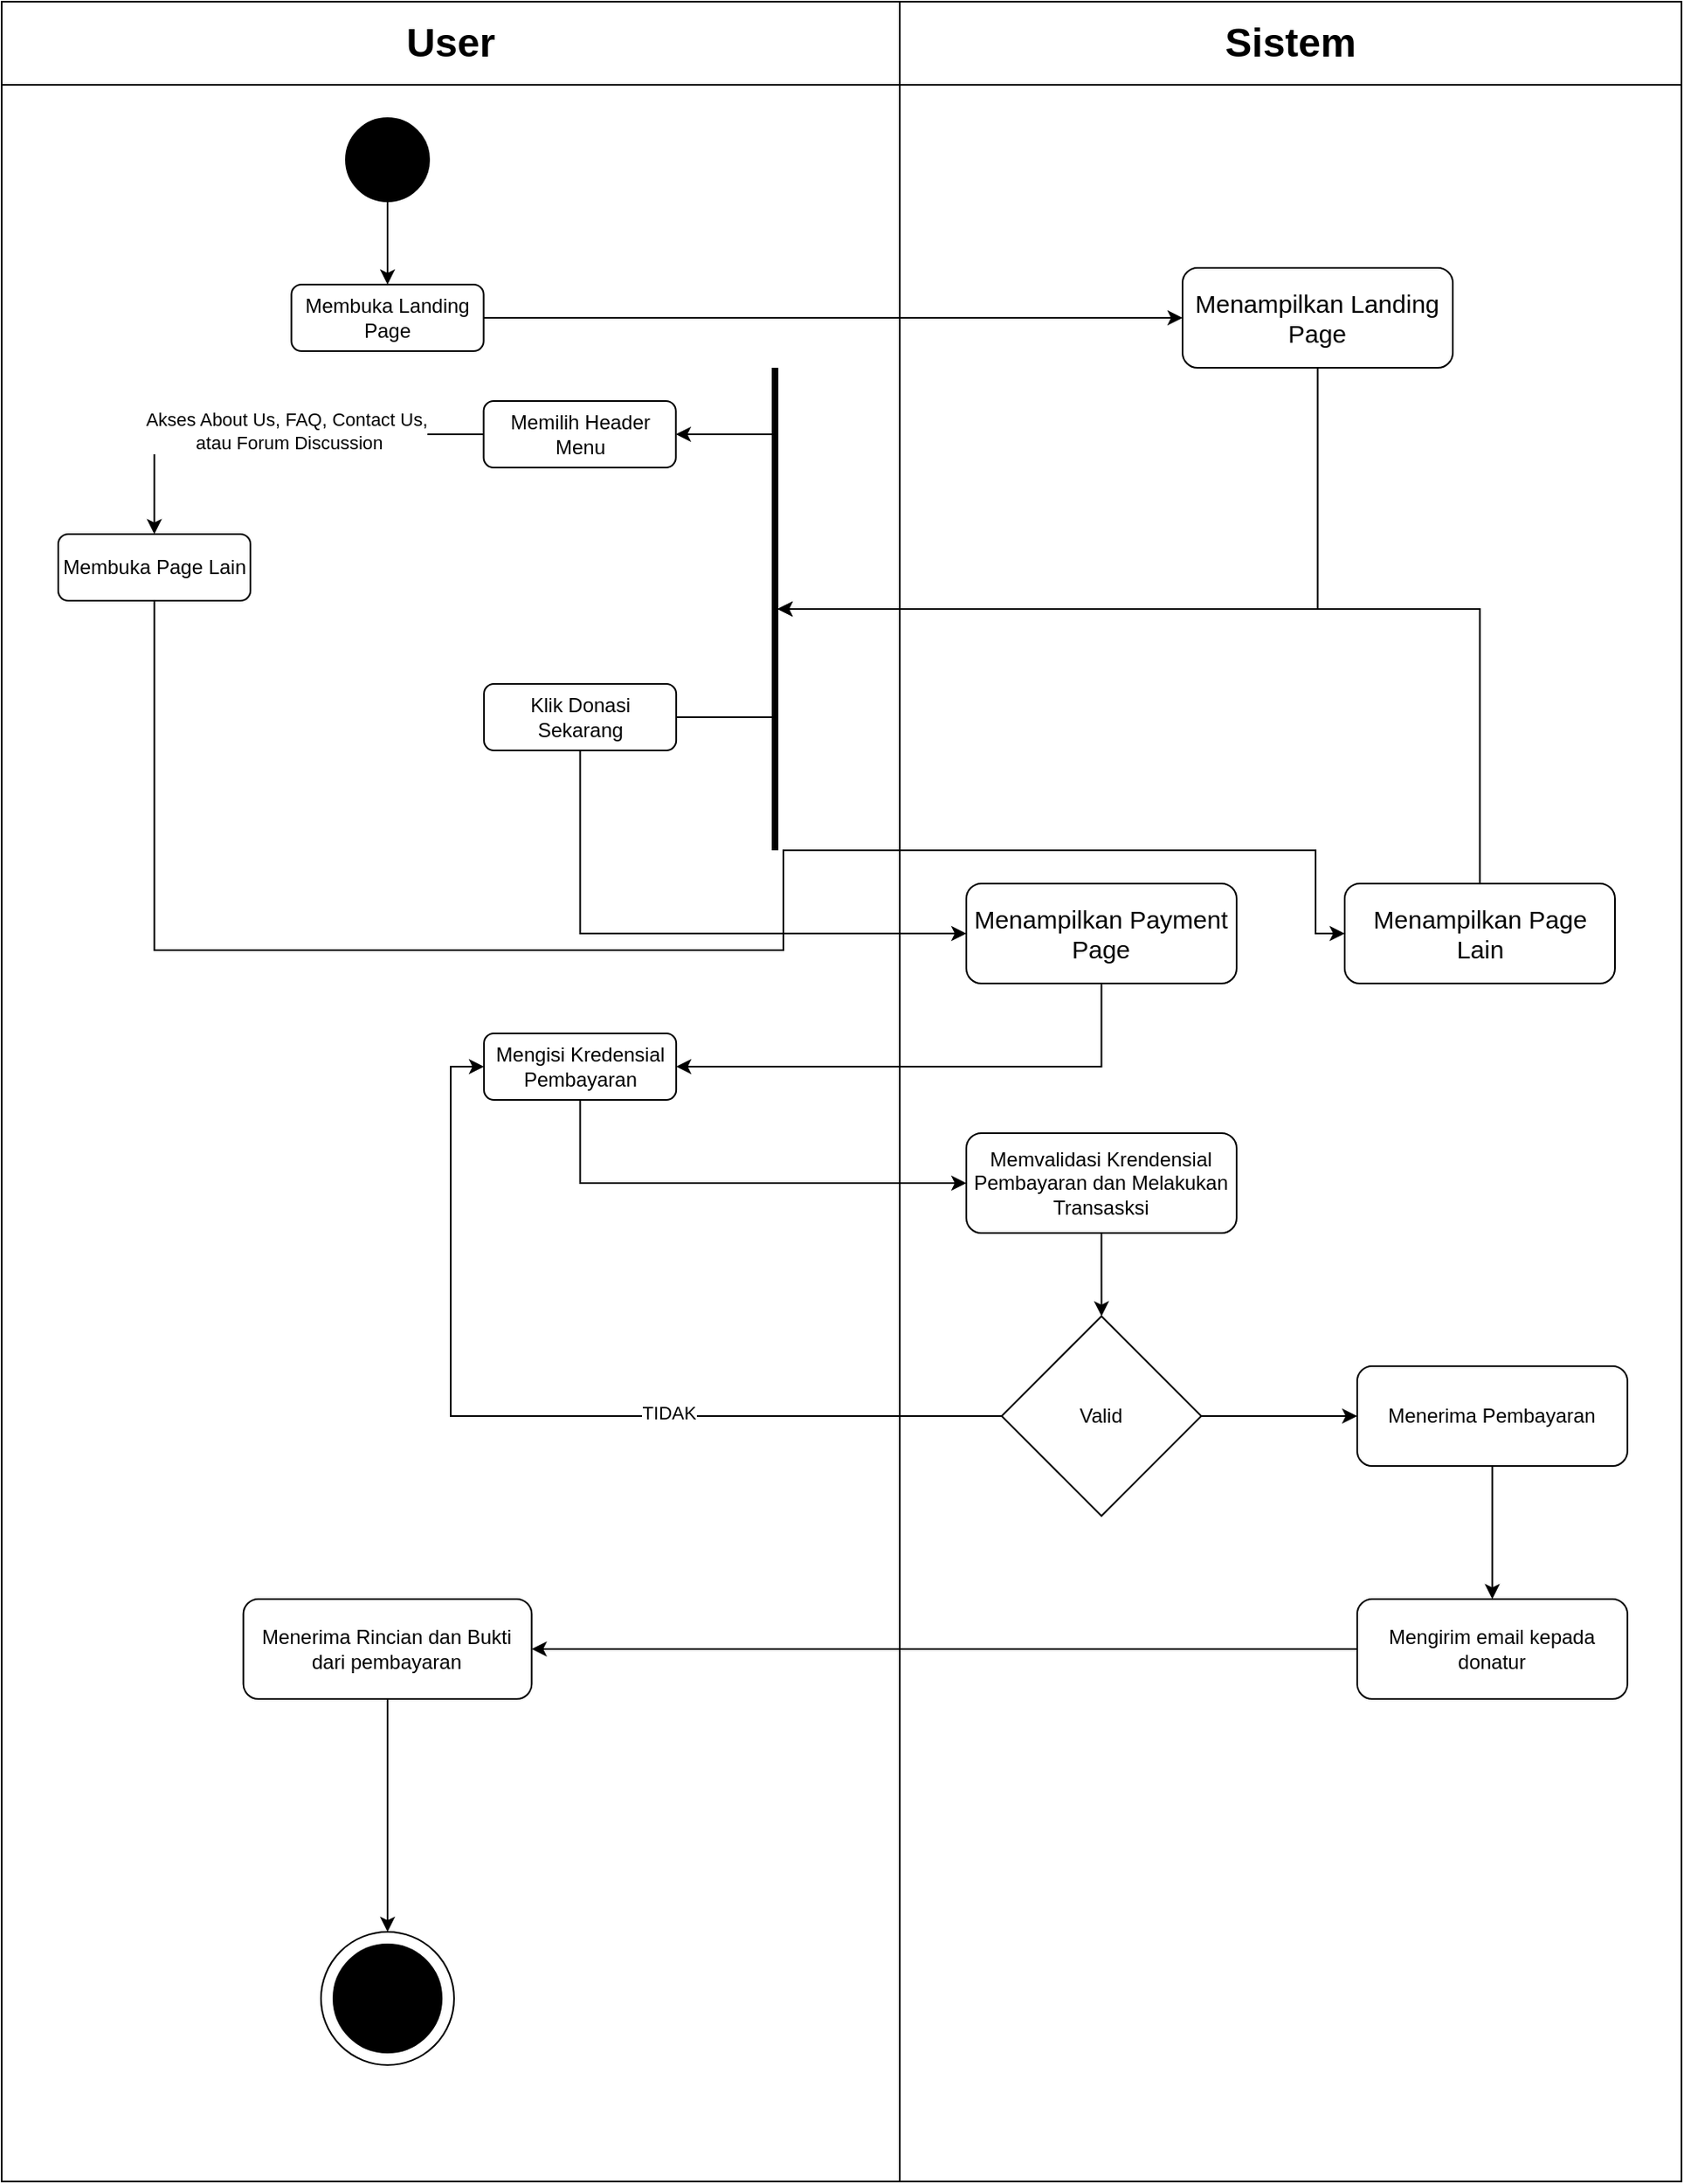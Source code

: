 <mxfile version="25.0.3">
  <diagram id="prtHgNgQTEPvFCAcTncT" name="Page-1">
    <mxGraphModel dx="2048" dy="654" grid="1" gridSize="10" guides="1" tooltips="1" connect="1" arrows="1" fold="1" page="1" pageScale="1" pageWidth="827" pageHeight="1169" math="0" shadow="0">
      <root>
        <mxCell id="0" />
        <mxCell id="1" parent="0" />
        <mxCell id="ZwrQ2WRgiXMl-GxVxWnp-1" value="&lt;font style=&quot;font-size: 24px;&quot;&gt;Sistem&lt;/font&gt;" style="swimlane;whiteSpace=wrap;html=1;startSize=50;" parent="1" vertex="1">
          <mxGeometry x="390" y="20" width="470" height="1310" as="geometry" />
        </mxCell>
        <mxCell id="ZwrQ2WRgiXMl-GxVxWnp-2" value="&lt;span style=&quot;font-size: 15px;&quot;&gt;Menampilkan Landing Page&lt;br&gt;&lt;/span&gt;" style="rounded=1;whiteSpace=wrap;html=1;" parent="ZwrQ2WRgiXMl-GxVxWnp-1" vertex="1">
          <mxGeometry x="170" y="160" width="162.49" height="60" as="geometry" />
        </mxCell>
        <mxCell id="f-f_OHBFvPebMw_CTmFJ-35" value="&lt;span style=&quot;font-size: 15px;&quot;&gt;Menampilkan Payment Page&lt;br&gt;&lt;/span&gt;" style="rounded=1;whiteSpace=wrap;html=1;" vertex="1" parent="ZwrQ2WRgiXMl-GxVxWnp-1">
          <mxGeometry x="40.01" y="530" width="162.49" height="60" as="geometry" />
        </mxCell>
        <mxCell id="f-f_OHBFvPebMw_CTmFJ-39" value="&lt;span style=&quot;font-size: 15px;&quot;&gt;Menampilkan Page Lain&lt;br&gt;&lt;/span&gt;" style="rounded=1;whiteSpace=wrap;html=1;" vertex="1" parent="ZwrQ2WRgiXMl-GxVxWnp-1">
          <mxGeometry x="267.5" y="530" width="162.49" height="60" as="geometry" />
        </mxCell>
        <mxCell id="f-f_OHBFvPebMw_CTmFJ-46" style="edgeStyle=orthogonalEdgeStyle;rounded=0;orthogonalLoop=1;jettySize=auto;html=1;" edge="1" parent="ZwrQ2WRgiXMl-GxVxWnp-1" source="f-f_OHBFvPebMw_CTmFJ-44" target="f-f_OHBFvPebMw_CTmFJ-49">
          <mxGeometry relative="1" as="geometry">
            <mxPoint x="121.255" y="820" as="targetPoint" />
          </mxGeometry>
        </mxCell>
        <mxCell id="f-f_OHBFvPebMw_CTmFJ-44" value="Memvalidasi Krendensial Pembayaran dan Melakukan Transasksi" style="rounded=1;whiteSpace=wrap;html=1;" vertex="1" parent="ZwrQ2WRgiXMl-GxVxWnp-1">
          <mxGeometry x="40.01" y="680" width="162.49" height="60" as="geometry" />
        </mxCell>
        <mxCell id="f-f_OHBFvPebMw_CTmFJ-52" style="edgeStyle=orthogonalEdgeStyle;rounded=0;orthogonalLoop=1;jettySize=auto;html=1;entryX=0;entryY=0.5;entryDx=0;entryDy=0;" edge="1" parent="ZwrQ2WRgiXMl-GxVxWnp-1" source="f-f_OHBFvPebMw_CTmFJ-49" target="f-f_OHBFvPebMw_CTmFJ-53">
          <mxGeometry relative="1" as="geometry">
            <mxPoint x="220" y="850" as="targetPoint" />
          </mxGeometry>
        </mxCell>
        <mxCell id="f-f_OHBFvPebMw_CTmFJ-49" value="Valid" style="rhombus;whiteSpace=wrap;html=1;" vertex="1" parent="ZwrQ2WRgiXMl-GxVxWnp-1">
          <mxGeometry x="61.26" y="790" width="120" height="120" as="geometry" />
        </mxCell>
        <mxCell id="f-f_OHBFvPebMw_CTmFJ-57" style="edgeStyle=orthogonalEdgeStyle;rounded=0;orthogonalLoop=1;jettySize=auto;html=1;entryX=0.5;entryY=0;entryDx=0;entryDy=0;" edge="1" parent="ZwrQ2WRgiXMl-GxVxWnp-1" source="f-f_OHBFvPebMw_CTmFJ-53" target="f-f_OHBFvPebMw_CTmFJ-56">
          <mxGeometry relative="1" as="geometry" />
        </mxCell>
        <mxCell id="f-f_OHBFvPebMw_CTmFJ-53" value="Menerima Pembayaran" style="rounded=1;whiteSpace=wrap;html=1;" vertex="1" parent="ZwrQ2WRgiXMl-GxVxWnp-1">
          <mxGeometry x="275" y="820" width="162.49" height="60" as="geometry" />
        </mxCell>
        <mxCell id="f-f_OHBFvPebMw_CTmFJ-56" value="Mengirim email kepada donatur" style="rounded=1;whiteSpace=wrap;html=1;" vertex="1" parent="ZwrQ2WRgiXMl-GxVxWnp-1">
          <mxGeometry x="275" y="960" width="162.49" height="60" as="geometry" />
        </mxCell>
        <mxCell id="ZwrQ2WRgiXMl-GxVxWnp-8" value="&lt;font style=&quot;font-size: 24px;&quot;&gt;User&lt;/font&gt;" style="swimlane;whiteSpace=wrap;html=1;startSize=50;" parent="1" vertex="1">
          <mxGeometry x="-150" y="20" width="540" height="1310" as="geometry" />
        </mxCell>
        <mxCell id="ZwrQ2WRgiXMl-GxVxWnp-9" style="edgeStyle=orthogonalEdgeStyle;rounded=0;orthogonalLoop=1;jettySize=auto;html=1;exitX=0.5;exitY=1;exitDx=0;exitDy=0;entryX=0.5;entryY=0;entryDx=0;entryDy=0;" parent="ZwrQ2WRgiXMl-GxVxWnp-8" source="ZwrQ2WRgiXMl-GxVxWnp-10" target="ZwrQ2WRgiXMl-GxVxWnp-11" edge="1">
          <mxGeometry relative="1" as="geometry" />
        </mxCell>
        <mxCell id="ZwrQ2WRgiXMl-GxVxWnp-10" value="" style="ellipse;whiteSpace=wrap;html=1;aspect=fixed;fillColor=#000000;" parent="ZwrQ2WRgiXMl-GxVxWnp-8" vertex="1">
          <mxGeometry x="207" y="70" width="50" height="50" as="geometry" />
        </mxCell>
        <mxCell id="ZwrQ2WRgiXMl-GxVxWnp-11" value="Membuka Landing Page" style="rounded=1;whiteSpace=wrap;html=1;" parent="ZwrQ2WRgiXMl-GxVxWnp-8" vertex="1">
          <mxGeometry x="174.22" y="170" width="115.57" height="40" as="geometry" />
        </mxCell>
        <mxCell id="f-f_OHBFvPebMw_CTmFJ-23" style="edgeStyle=orthogonalEdgeStyle;rounded=0;orthogonalLoop=1;jettySize=auto;html=1;entryX=1;entryY=0.5;entryDx=0;entryDy=0;" edge="1" parent="ZwrQ2WRgiXMl-GxVxWnp-8" source="f-f_OHBFvPebMw_CTmFJ-19" target="f-f_OHBFvPebMw_CTmFJ-21">
          <mxGeometry relative="1" as="geometry">
            <mxPoint x="360" y="320" as="sourcePoint" />
            <Array as="points">
              <mxPoint x="420" y="260" />
              <mxPoint x="420" y="260" />
            </Array>
          </mxGeometry>
        </mxCell>
        <mxCell id="f-f_OHBFvPebMw_CTmFJ-31" style="edgeStyle=orthogonalEdgeStyle;rounded=0;orthogonalLoop=1;jettySize=auto;html=1;entryX=1;entryY=0.5;entryDx=0;entryDy=0;" edge="1" parent="ZwrQ2WRgiXMl-GxVxWnp-8" source="f-f_OHBFvPebMw_CTmFJ-19" target="f-f_OHBFvPebMw_CTmFJ-29">
          <mxGeometry relative="1" as="geometry">
            <mxPoint x="250" y="365" as="targetPoint" />
            <Array as="points">
              <mxPoint x="350" y="430" />
              <mxPoint x="350" y="430" />
            </Array>
          </mxGeometry>
        </mxCell>
        <mxCell id="f-f_OHBFvPebMw_CTmFJ-19" value="" style="line;strokeWidth=4;html=1;perimeter=backbonePerimeter;points=[];outlineConnect=0;rotation=-90;" vertex="1" parent="ZwrQ2WRgiXMl-GxVxWnp-8">
          <mxGeometry x="320" y="360" width="290" height="10" as="geometry" />
        </mxCell>
        <mxCell id="f-f_OHBFvPebMw_CTmFJ-26" style="edgeStyle=orthogonalEdgeStyle;rounded=0;orthogonalLoop=1;jettySize=auto;html=1;exitX=0;exitY=0.5;exitDx=0;exitDy=0;entryX=0.5;entryY=0;entryDx=0;entryDy=0;" edge="1" parent="ZwrQ2WRgiXMl-GxVxWnp-8" source="f-f_OHBFvPebMw_CTmFJ-21" target="f-f_OHBFvPebMw_CTmFJ-32">
          <mxGeometry relative="1" as="geometry">
            <mxPoint x="40" y="260" as="targetPoint" />
          </mxGeometry>
        </mxCell>
        <mxCell id="f-f_OHBFvPebMw_CTmFJ-33" value="&lt;div&gt;Akses About Us, FAQ, Contact Us,&lt;/div&gt;&lt;div&gt;&amp;nbsp;atau Forum Discussion&lt;/div&gt;" style="edgeLabel;html=1;align=center;verticalAlign=middle;resizable=0;points=[];" vertex="1" connectable="0" parent="f-f_OHBFvPebMw_CTmFJ-26">
          <mxGeometry x="-0.079" y="-2" relative="1" as="geometry">
            <mxPoint as="offset" />
          </mxGeometry>
        </mxCell>
        <mxCell id="f-f_OHBFvPebMw_CTmFJ-21" value="Memilih Header Menu" style="rounded=1;whiteSpace=wrap;html=1;" vertex="1" parent="ZwrQ2WRgiXMl-GxVxWnp-8">
          <mxGeometry x="289.79" y="240" width="115.57" height="40" as="geometry" />
        </mxCell>
        <mxCell id="f-f_OHBFvPebMw_CTmFJ-29" value="Klik Donasi Sekarang" style="rounded=1;whiteSpace=wrap;html=1;" vertex="1" parent="ZwrQ2WRgiXMl-GxVxWnp-8">
          <mxGeometry x="290" y="410" width="115.57" height="40" as="geometry" />
        </mxCell>
        <mxCell id="f-f_OHBFvPebMw_CTmFJ-32" value="Membuka Page Lain" style="rounded=1;whiteSpace=wrap;html=1;" vertex="1" parent="ZwrQ2WRgiXMl-GxVxWnp-8">
          <mxGeometry x="34.0" y="320" width="115.57" height="40" as="geometry" />
        </mxCell>
        <mxCell id="f-f_OHBFvPebMw_CTmFJ-41" value="Mengisi Kredensial Pembayaran" style="rounded=1;whiteSpace=wrap;html=1;" vertex="1" parent="ZwrQ2WRgiXMl-GxVxWnp-8">
          <mxGeometry x="290" y="620" width="115.57" height="40" as="geometry" />
        </mxCell>
        <mxCell id="ZwrQ2WRgiXMl-GxVxWnp-5" value="" style="ellipse;whiteSpace=wrap;html=1;aspect=fixed;" parent="ZwrQ2WRgiXMl-GxVxWnp-8" vertex="1">
          <mxGeometry x="192.009" y="1160" width="80" height="80" as="geometry" />
        </mxCell>
        <mxCell id="ZwrQ2WRgiXMl-GxVxWnp-6" value="" style="ellipse;whiteSpace=wrap;html=1;aspect=fixed;fillColor=#000000;" parent="ZwrQ2WRgiXMl-GxVxWnp-8" vertex="1">
          <mxGeometry x="199.51" y="1167.5" width="65" height="65" as="geometry" />
        </mxCell>
        <mxCell id="f-f_OHBFvPebMw_CTmFJ-63" style="edgeStyle=orthogonalEdgeStyle;rounded=0;orthogonalLoop=1;jettySize=auto;html=1;entryX=0.5;entryY=0;entryDx=0;entryDy=0;" edge="1" parent="ZwrQ2WRgiXMl-GxVxWnp-8" source="f-f_OHBFvPebMw_CTmFJ-61" target="ZwrQ2WRgiXMl-GxVxWnp-5">
          <mxGeometry relative="1" as="geometry" />
        </mxCell>
        <mxCell id="f-f_OHBFvPebMw_CTmFJ-61" value="Menerima Rincian dan Bukti dari pembayaran" style="rounded=1;whiteSpace=wrap;html=1;" vertex="1" parent="ZwrQ2WRgiXMl-GxVxWnp-8">
          <mxGeometry x="145.32" y="960" width="173.36" height="60" as="geometry" />
        </mxCell>
        <mxCell id="ZwrQ2WRgiXMl-GxVxWnp-16" style="edgeStyle=orthogonalEdgeStyle;rounded=0;orthogonalLoop=1;jettySize=auto;html=1;entryX=0;entryY=0.5;entryDx=0;entryDy=0;exitX=1;exitY=0.5;exitDx=0;exitDy=0;" parent="1" source="ZwrQ2WRgiXMl-GxVxWnp-11" target="ZwrQ2WRgiXMl-GxVxWnp-2" edge="1">
          <mxGeometry relative="1" as="geometry">
            <mxPoint x="200" y="260" as="sourcePoint" />
          </mxGeometry>
        </mxCell>
        <mxCell id="f-f_OHBFvPebMw_CTmFJ-20" style="edgeStyle=orthogonalEdgeStyle;rounded=0;orthogonalLoop=1;jettySize=auto;html=1;" edge="1" parent="1" source="ZwrQ2WRgiXMl-GxVxWnp-2" target="f-f_OHBFvPebMw_CTmFJ-19">
          <mxGeometry relative="1" as="geometry">
            <Array as="points">
              <mxPoint x="641" y="385" />
            </Array>
          </mxGeometry>
        </mxCell>
        <mxCell id="f-f_OHBFvPebMw_CTmFJ-37" style="edgeStyle=orthogonalEdgeStyle;rounded=0;orthogonalLoop=1;jettySize=auto;html=1;entryX=0;entryY=0.5;entryDx=0;entryDy=0;" edge="1" parent="1" source="f-f_OHBFvPebMw_CTmFJ-29" target="f-f_OHBFvPebMw_CTmFJ-35">
          <mxGeometry relative="1" as="geometry">
            <Array as="points">
              <mxPoint x="198" y="580" />
            </Array>
          </mxGeometry>
        </mxCell>
        <mxCell id="f-f_OHBFvPebMw_CTmFJ-38" style="edgeStyle=orthogonalEdgeStyle;rounded=0;orthogonalLoop=1;jettySize=auto;html=1;entryX=0;entryY=0.5;entryDx=0;entryDy=0;" edge="1" parent="1" source="f-f_OHBFvPebMw_CTmFJ-32" target="f-f_OHBFvPebMw_CTmFJ-39">
          <mxGeometry relative="1" as="geometry">
            <mxPoint x="720" y="550" as="targetPoint" />
            <Array as="points">
              <mxPoint x="-58" y="590" />
              <mxPoint x="320" y="590" />
              <mxPoint x="320" y="530" />
              <mxPoint x="640" y="530" />
            </Array>
          </mxGeometry>
        </mxCell>
        <mxCell id="f-f_OHBFvPebMw_CTmFJ-40" style="edgeStyle=orthogonalEdgeStyle;rounded=0;orthogonalLoop=1;jettySize=auto;html=1;entryX=1;entryY=0.5;entryDx=0;entryDy=0;" edge="1" parent="1" source="f-f_OHBFvPebMw_CTmFJ-35" target="f-f_OHBFvPebMw_CTmFJ-41">
          <mxGeometry relative="1" as="geometry">
            <mxPoint x="220" y="670" as="targetPoint" />
            <Array as="points">
              <mxPoint x="511" y="660" />
            </Array>
          </mxGeometry>
        </mxCell>
        <mxCell id="f-f_OHBFvPebMw_CTmFJ-45" style="edgeStyle=orthogonalEdgeStyle;rounded=0;orthogonalLoop=1;jettySize=auto;html=1;entryX=0;entryY=0.5;entryDx=0;entryDy=0;" edge="1" parent="1" source="f-f_OHBFvPebMw_CTmFJ-41" target="f-f_OHBFvPebMw_CTmFJ-44">
          <mxGeometry relative="1" as="geometry">
            <mxPoint x="340" y="730" as="targetPoint" />
            <Array as="points">
              <mxPoint x="198" y="730" />
            </Array>
          </mxGeometry>
        </mxCell>
        <mxCell id="f-f_OHBFvPebMw_CTmFJ-50" style="edgeStyle=orthogonalEdgeStyle;rounded=0;orthogonalLoop=1;jettySize=auto;html=1;entryX=0;entryY=0.5;entryDx=0;entryDy=0;" edge="1" parent="1" source="f-f_OHBFvPebMw_CTmFJ-49" target="f-f_OHBFvPebMw_CTmFJ-41">
          <mxGeometry relative="1" as="geometry" />
        </mxCell>
        <mxCell id="f-f_OHBFvPebMw_CTmFJ-51" value="TIDAK" style="edgeLabel;html=1;align=center;verticalAlign=middle;resizable=0;points=[];" vertex="1" connectable="0" parent="f-f_OHBFvPebMw_CTmFJ-50">
          <mxGeometry x="-0.283" y="-4" relative="1" as="geometry">
            <mxPoint y="2" as="offset" />
          </mxGeometry>
        </mxCell>
        <mxCell id="f-f_OHBFvPebMw_CTmFJ-60" style="edgeStyle=orthogonalEdgeStyle;rounded=0;orthogonalLoop=1;jettySize=auto;html=1;" edge="1" parent="1" source="f-f_OHBFvPebMw_CTmFJ-39" target="f-f_OHBFvPebMw_CTmFJ-19">
          <mxGeometry relative="1" as="geometry">
            <Array as="points">
              <mxPoint x="739" y="385" />
            </Array>
          </mxGeometry>
        </mxCell>
        <mxCell id="f-f_OHBFvPebMw_CTmFJ-62" style="edgeStyle=orthogonalEdgeStyle;rounded=0;orthogonalLoop=1;jettySize=auto;html=1;entryX=1;entryY=0.5;entryDx=0;entryDy=0;" edge="1" parent="1" source="f-f_OHBFvPebMw_CTmFJ-56" target="f-f_OHBFvPebMw_CTmFJ-61">
          <mxGeometry relative="1" as="geometry" />
        </mxCell>
      </root>
    </mxGraphModel>
  </diagram>
</mxfile>
